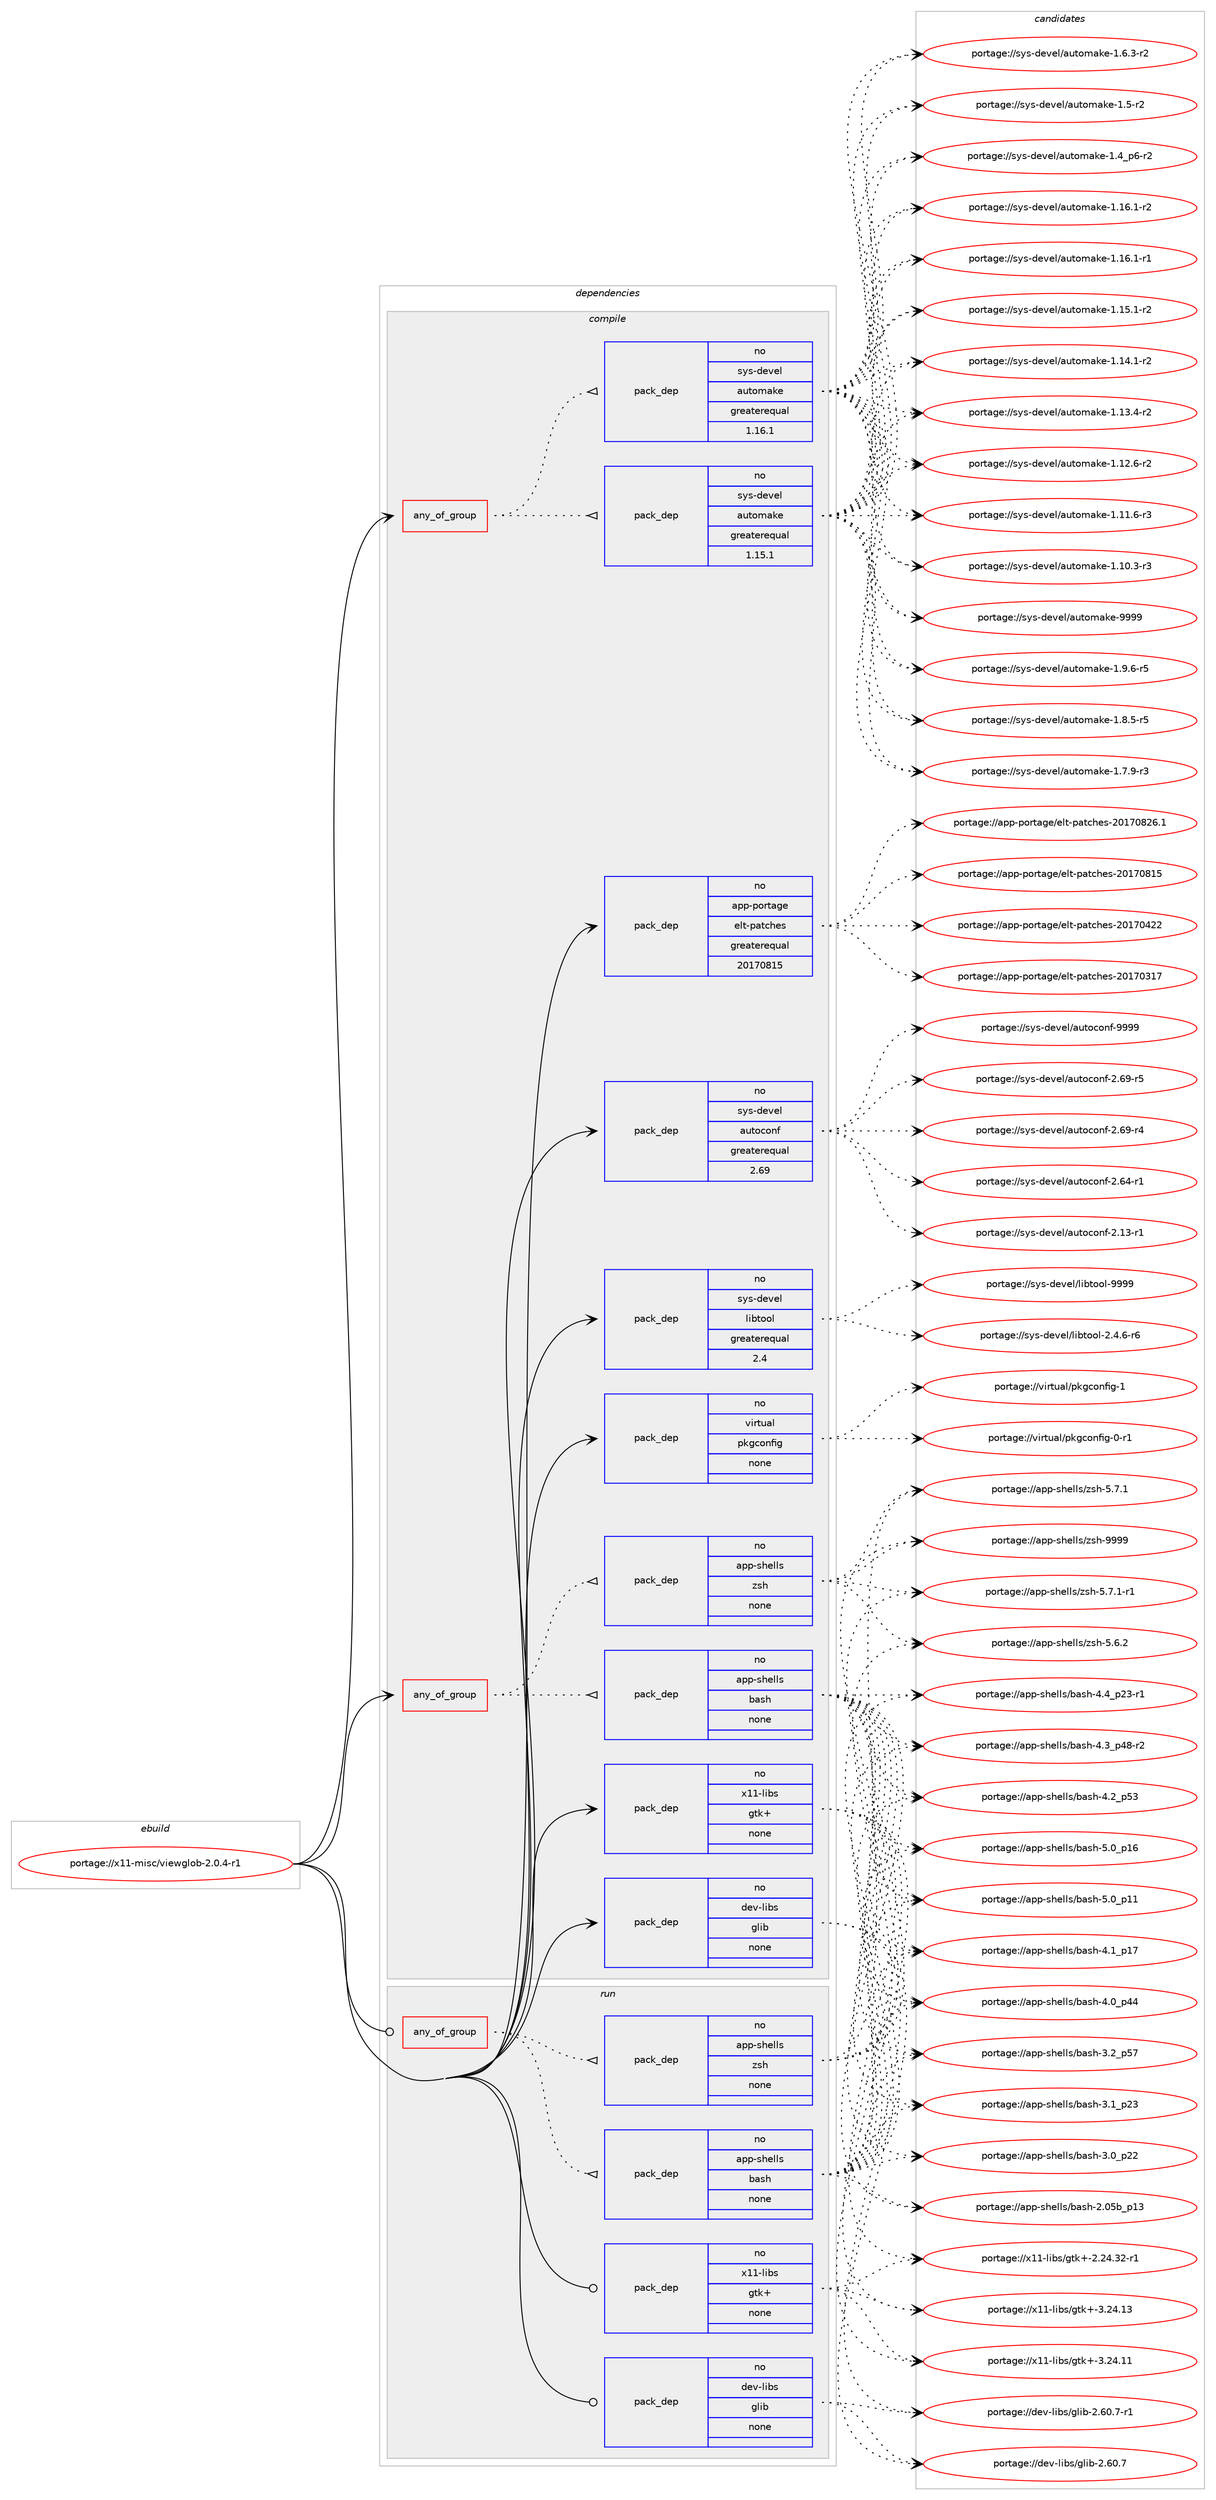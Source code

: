 digraph prolog {

# *************
# Graph options
# *************

newrank=true;
concentrate=true;
compound=true;
graph [rankdir=LR,fontname=Helvetica,fontsize=10,ranksep=1.5];#, ranksep=2.5, nodesep=0.2];
edge  [arrowhead=vee];
node  [fontname=Helvetica,fontsize=10];

# **********
# The ebuild
# **********

subgraph cluster_leftcol {
color=gray;
rank=same;
label=<<i>ebuild</i>>;
id [label="portage://x11-misc/viewglob-2.0.4-r1", color=red, width=4, href="../x11-misc/viewglob-2.0.4-r1.svg"];
}

# ****************
# The dependencies
# ****************

subgraph cluster_midcol {
color=gray;
label=<<i>dependencies</i>>;
subgraph cluster_compile {
fillcolor="#eeeeee";
style=filled;
label=<<i>compile</i>>;
subgraph any194 {
dependency12142 [label=<<TABLE BORDER="0" CELLBORDER="1" CELLSPACING="0" CELLPADDING="4"><TR><TD CELLPADDING="10">any_of_group</TD></TR></TABLE>>, shape=none, color=red];subgraph pack10175 {
dependency12143 [label=<<TABLE BORDER="0" CELLBORDER="1" CELLSPACING="0" CELLPADDING="4" WIDTH="220"><TR><TD ROWSPAN="6" CELLPADDING="30">pack_dep</TD></TR><TR><TD WIDTH="110">no</TD></TR><TR><TD>app-shells</TD></TR><TR><TD>bash</TD></TR><TR><TD>none</TD></TR><TR><TD></TD></TR></TABLE>>, shape=none, color=blue];
}
dependency12142:e -> dependency12143:w [weight=20,style="dotted",arrowhead="oinv"];
subgraph pack10176 {
dependency12144 [label=<<TABLE BORDER="0" CELLBORDER="1" CELLSPACING="0" CELLPADDING="4" WIDTH="220"><TR><TD ROWSPAN="6" CELLPADDING="30">pack_dep</TD></TR><TR><TD WIDTH="110">no</TD></TR><TR><TD>app-shells</TD></TR><TR><TD>zsh</TD></TR><TR><TD>none</TD></TR><TR><TD></TD></TR></TABLE>>, shape=none, color=blue];
}
dependency12142:e -> dependency12144:w [weight=20,style="dotted",arrowhead="oinv"];
}
id:e -> dependency12142:w [weight=20,style="solid",arrowhead="vee"];
subgraph any195 {
dependency12145 [label=<<TABLE BORDER="0" CELLBORDER="1" CELLSPACING="0" CELLPADDING="4"><TR><TD CELLPADDING="10">any_of_group</TD></TR></TABLE>>, shape=none, color=red];subgraph pack10177 {
dependency12146 [label=<<TABLE BORDER="0" CELLBORDER="1" CELLSPACING="0" CELLPADDING="4" WIDTH="220"><TR><TD ROWSPAN="6" CELLPADDING="30">pack_dep</TD></TR><TR><TD WIDTH="110">no</TD></TR><TR><TD>sys-devel</TD></TR><TR><TD>automake</TD></TR><TR><TD>greaterequal</TD></TR><TR><TD>1.16.1</TD></TR></TABLE>>, shape=none, color=blue];
}
dependency12145:e -> dependency12146:w [weight=20,style="dotted",arrowhead="oinv"];
subgraph pack10178 {
dependency12147 [label=<<TABLE BORDER="0" CELLBORDER="1" CELLSPACING="0" CELLPADDING="4" WIDTH="220"><TR><TD ROWSPAN="6" CELLPADDING="30">pack_dep</TD></TR><TR><TD WIDTH="110">no</TD></TR><TR><TD>sys-devel</TD></TR><TR><TD>automake</TD></TR><TR><TD>greaterequal</TD></TR><TR><TD>1.15.1</TD></TR></TABLE>>, shape=none, color=blue];
}
dependency12145:e -> dependency12147:w [weight=20,style="dotted",arrowhead="oinv"];
}
id:e -> dependency12145:w [weight=20,style="solid",arrowhead="vee"];
subgraph pack10179 {
dependency12148 [label=<<TABLE BORDER="0" CELLBORDER="1" CELLSPACING="0" CELLPADDING="4" WIDTH="220"><TR><TD ROWSPAN="6" CELLPADDING="30">pack_dep</TD></TR><TR><TD WIDTH="110">no</TD></TR><TR><TD>app-portage</TD></TR><TR><TD>elt-patches</TD></TR><TR><TD>greaterequal</TD></TR><TR><TD>20170815</TD></TR></TABLE>>, shape=none, color=blue];
}
id:e -> dependency12148:w [weight=20,style="solid",arrowhead="vee"];
subgraph pack10180 {
dependency12149 [label=<<TABLE BORDER="0" CELLBORDER="1" CELLSPACING="0" CELLPADDING="4" WIDTH="220"><TR><TD ROWSPAN="6" CELLPADDING="30">pack_dep</TD></TR><TR><TD WIDTH="110">no</TD></TR><TR><TD>dev-libs</TD></TR><TR><TD>glib</TD></TR><TR><TD>none</TD></TR><TR><TD></TD></TR></TABLE>>, shape=none, color=blue];
}
id:e -> dependency12149:w [weight=20,style="solid",arrowhead="vee"];
subgraph pack10181 {
dependency12150 [label=<<TABLE BORDER="0" CELLBORDER="1" CELLSPACING="0" CELLPADDING="4" WIDTH="220"><TR><TD ROWSPAN="6" CELLPADDING="30">pack_dep</TD></TR><TR><TD WIDTH="110">no</TD></TR><TR><TD>sys-devel</TD></TR><TR><TD>autoconf</TD></TR><TR><TD>greaterequal</TD></TR><TR><TD>2.69</TD></TR></TABLE>>, shape=none, color=blue];
}
id:e -> dependency12150:w [weight=20,style="solid",arrowhead="vee"];
subgraph pack10182 {
dependency12151 [label=<<TABLE BORDER="0" CELLBORDER="1" CELLSPACING="0" CELLPADDING="4" WIDTH="220"><TR><TD ROWSPAN="6" CELLPADDING="30">pack_dep</TD></TR><TR><TD WIDTH="110">no</TD></TR><TR><TD>sys-devel</TD></TR><TR><TD>libtool</TD></TR><TR><TD>greaterequal</TD></TR><TR><TD>2.4</TD></TR></TABLE>>, shape=none, color=blue];
}
id:e -> dependency12151:w [weight=20,style="solid",arrowhead="vee"];
subgraph pack10183 {
dependency12152 [label=<<TABLE BORDER="0" CELLBORDER="1" CELLSPACING="0" CELLPADDING="4" WIDTH="220"><TR><TD ROWSPAN="6" CELLPADDING="30">pack_dep</TD></TR><TR><TD WIDTH="110">no</TD></TR><TR><TD>virtual</TD></TR><TR><TD>pkgconfig</TD></TR><TR><TD>none</TD></TR><TR><TD></TD></TR></TABLE>>, shape=none, color=blue];
}
id:e -> dependency12152:w [weight=20,style="solid",arrowhead="vee"];
subgraph pack10184 {
dependency12153 [label=<<TABLE BORDER="0" CELLBORDER="1" CELLSPACING="0" CELLPADDING="4" WIDTH="220"><TR><TD ROWSPAN="6" CELLPADDING="30">pack_dep</TD></TR><TR><TD WIDTH="110">no</TD></TR><TR><TD>x11-libs</TD></TR><TR><TD>gtk+</TD></TR><TR><TD>none</TD></TR><TR><TD></TD></TR></TABLE>>, shape=none, color=blue];
}
id:e -> dependency12153:w [weight=20,style="solid",arrowhead="vee"];
}
subgraph cluster_compileandrun {
fillcolor="#eeeeee";
style=filled;
label=<<i>compile and run</i>>;
}
subgraph cluster_run {
fillcolor="#eeeeee";
style=filled;
label=<<i>run</i>>;
subgraph any196 {
dependency12154 [label=<<TABLE BORDER="0" CELLBORDER="1" CELLSPACING="0" CELLPADDING="4"><TR><TD CELLPADDING="10">any_of_group</TD></TR></TABLE>>, shape=none, color=red];subgraph pack10185 {
dependency12155 [label=<<TABLE BORDER="0" CELLBORDER="1" CELLSPACING="0" CELLPADDING="4" WIDTH="220"><TR><TD ROWSPAN="6" CELLPADDING="30">pack_dep</TD></TR><TR><TD WIDTH="110">no</TD></TR><TR><TD>app-shells</TD></TR><TR><TD>bash</TD></TR><TR><TD>none</TD></TR><TR><TD></TD></TR></TABLE>>, shape=none, color=blue];
}
dependency12154:e -> dependency12155:w [weight=20,style="dotted",arrowhead="oinv"];
subgraph pack10186 {
dependency12156 [label=<<TABLE BORDER="0" CELLBORDER="1" CELLSPACING="0" CELLPADDING="4" WIDTH="220"><TR><TD ROWSPAN="6" CELLPADDING="30">pack_dep</TD></TR><TR><TD WIDTH="110">no</TD></TR><TR><TD>app-shells</TD></TR><TR><TD>zsh</TD></TR><TR><TD>none</TD></TR><TR><TD></TD></TR></TABLE>>, shape=none, color=blue];
}
dependency12154:e -> dependency12156:w [weight=20,style="dotted",arrowhead="oinv"];
}
id:e -> dependency12154:w [weight=20,style="solid",arrowhead="odot"];
subgraph pack10187 {
dependency12157 [label=<<TABLE BORDER="0" CELLBORDER="1" CELLSPACING="0" CELLPADDING="4" WIDTH="220"><TR><TD ROWSPAN="6" CELLPADDING="30">pack_dep</TD></TR><TR><TD WIDTH="110">no</TD></TR><TR><TD>dev-libs</TD></TR><TR><TD>glib</TD></TR><TR><TD>none</TD></TR><TR><TD></TD></TR></TABLE>>, shape=none, color=blue];
}
id:e -> dependency12157:w [weight=20,style="solid",arrowhead="odot"];
subgraph pack10188 {
dependency12158 [label=<<TABLE BORDER="0" CELLBORDER="1" CELLSPACING="0" CELLPADDING="4" WIDTH="220"><TR><TD ROWSPAN="6" CELLPADDING="30">pack_dep</TD></TR><TR><TD WIDTH="110">no</TD></TR><TR><TD>x11-libs</TD></TR><TR><TD>gtk+</TD></TR><TR><TD>none</TD></TR><TR><TD></TD></TR></TABLE>>, shape=none, color=blue];
}
id:e -> dependency12158:w [weight=20,style="solid",arrowhead="odot"];
}
}

# **************
# The candidates
# **************

subgraph cluster_choices {
rank=same;
color=gray;
label=<<i>candidates</i>>;

subgraph choice10175 {
color=black;
nodesep=1;
choice971121124511510410110810811547989711510445534648951124954 [label="portage://app-shells/bash-5.0_p16", color=red, width=4,href="../app-shells/bash-5.0_p16.svg"];
choice971121124511510410110810811547989711510445534648951124949 [label="portage://app-shells/bash-5.0_p11", color=red, width=4,href="../app-shells/bash-5.0_p11.svg"];
choice9711211245115104101108108115479897115104455246529511250514511449 [label="portage://app-shells/bash-4.4_p23-r1", color=red, width=4,href="../app-shells/bash-4.4_p23-r1.svg"];
choice9711211245115104101108108115479897115104455246519511252564511450 [label="portage://app-shells/bash-4.3_p48-r2", color=red, width=4,href="../app-shells/bash-4.3_p48-r2.svg"];
choice971121124511510410110810811547989711510445524650951125351 [label="portage://app-shells/bash-4.2_p53", color=red, width=4,href="../app-shells/bash-4.2_p53.svg"];
choice971121124511510410110810811547989711510445524649951124955 [label="portage://app-shells/bash-4.1_p17", color=red, width=4,href="../app-shells/bash-4.1_p17.svg"];
choice971121124511510410110810811547989711510445524648951125252 [label="portage://app-shells/bash-4.0_p44", color=red, width=4,href="../app-shells/bash-4.0_p44.svg"];
choice971121124511510410110810811547989711510445514650951125355 [label="portage://app-shells/bash-3.2_p57", color=red, width=4,href="../app-shells/bash-3.2_p57.svg"];
choice971121124511510410110810811547989711510445514649951125051 [label="portage://app-shells/bash-3.1_p23", color=red, width=4,href="../app-shells/bash-3.1_p23.svg"];
choice971121124511510410110810811547989711510445514648951125050 [label="portage://app-shells/bash-3.0_p22", color=red, width=4,href="../app-shells/bash-3.0_p22.svg"];
choice9711211245115104101108108115479897115104455046485398951124951 [label="portage://app-shells/bash-2.05b_p13", color=red, width=4,href="../app-shells/bash-2.05b_p13.svg"];
dependency12143:e -> choice971121124511510410110810811547989711510445534648951124954:w [style=dotted,weight="100"];
dependency12143:e -> choice971121124511510410110810811547989711510445534648951124949:w [style=dotted,weight="100"];
dependency12143:e -> choice9711211245115104101108108115479897115104455246529511250514511449:w [style=dotted,weight="100"];
dependency12143:e -> choice9711211245115104101108108115479897115104455246519511252564511450:w [style=dotted,weight="100"];
dependency12143:e -> choice971121124511510410110810811547989711510445524650951125351:w [style=dotted,weight="100"];
dependency12143:e -> choice971121124511510410110810811547989711510445524649951124955:w [style=dotted,weight="100"];
dependency12143:e -> choice971121124511510410110810811547989711510445524648951125252:w [style=dotted,weight="100"];
dependency12143:e -> choice971121124511510410110810811547989711510445514650951125355:w [style=dotted,weight="100"];
dependency12143:e -> choice971121124511510410110810811547989711510445514649951125051:w [style=dotted,weight="100"];
dependency12143:e -> choice971121124511510410110810811547989711510445514648951125050:w [style=dotted,weight="100"];
dependency12143:e -> choice9711211245115104101108108115479897115104455046485398951124951:w [style=dotted,weight="100"];
}
subgraph choice10176 {
color=black;
nodesep=1;
choice9711211245115104101108108115471221151044557575757 [label="portage://app-shells/zsh-9999", color=red, width=4,href="../app-shells/zsh-9999.svg"];
choice9711211245115104101108108115471221151044553465546494511449 [label="portage://app-shells/zsh-5.7.1-r1", color=red, width=4,href="../app-shells/zsh-5.7.1-r1.svg"];
choice971121124511510410110810811547122115104455346554649 [label="portage://app-shells/zsh-5.7.1", color=red, width=4,href="../app-shells/zsh-5.7.1.svg"];
choice971121124511510410110810811547122115104455346544650 [label="portage://app-shells/zsh-5.6.2", color=red, width=4,href="../app-shells/zsh-5.6.2.svg"];
dependency12144:e -> choice9711211245115104101108108115471221151044557575757:w [style=dotted,weight="100"];
dependency12144:e -> choice9711211245115104101108108115471221151044553465546494511449:w [style=dotted,weight="100"];
dependency12144:e -> choice971121124511510410110810811547122115104455346554649:w [style=dotted,weight="100"];
dependency12144:e -> choice971121124511510410110810811547122115104455346544650:w [style=dotted,weight="100"];
}
subgraph choice10177 {
color=black;
nodesep=1;
choice115121115451001011181011084797117116111109971071014557575757 [label="portage://sys-devel/automake-9999", color=red, width=4,href="../sys-devel/automake-9999.svg"];
choice115121115451001011181011084797117116111109971071014549465746544511453 [label="portage://sys-devel/automake-1.9.6-r5", color=red, width=4,href="../sys-devel/automake-1.9.6-r5.svg"];
choice115121115451001011181011084797117116111109971071014549465646534511453 [label="portage://sys-devel/automake-1.8.5-r5", color=red, width=4,href="../sys-devel/automake-1.8.5-r5.svg"];
choice115121115451001011181011084797117116111109971071014549465546574511451 [label="portage://sys-devel/automake-1.7.9-r3", color=red, width=4,href="../sys-devel/automake-1.7.9-r3.svg"];
choice115121115451001011181011084797117116111109971071014549465446514511450 [label="portage://sys-devel/automake-1.6.3-r2", color=red, width=4,href="../sys-devel/automake-1.6.3-r2.svg"];
choice11512111545100101118101108479711711611110997107101454946534511450 [label="portage://sys-devel/automake-1.5-r2", color=red, width=4,href="../sys-devel/automake-1.5-r2.svg"];
choice115121115451001011181011084797117116111109971071014549465295112544511450 [label="portage://sys-devel/automake-1.4_p6-r2", color=red, width=4,href="../sys-devel/automake-1.4_p6-r2.svg"];
choice11512111545100101118101108479711711611110997107101454946495446494511450 [label="portage://sys-devel/automake-1.16.1-r2", color=red, width=4,href="../sys-devel/automake-1.16.1-r2.svg"];
choice11512111545100101118101108479711711611110997107101454946495446494511449 [label="portage://sys-devel/automake-1.16.1-r1", color=red, width=4,href="../sys-devel/automake-1.16.1-r1.svg"];
choice11512111545100101118101108479711711611110997107101454946495346494511450 [label="portage://sys-devel/automake-1.15.1-r2", color=red, width=4,href="../sys-devel/automake-1.15.1-r2.svg"];
choice11512111545100101118101108479711711611110997107101454946495246494511450 [label="portage://sys-devel/automake-1.14.1-r2", color=red, width=4,href="../sys-devel/automake-1.14.1-r2.svg"];
choice11512111545100101118101108479711711611110997107101454946495146524511450 [label="portage://sys-devel/automake-1.13.4-r2", color=red, width=4,href="../sys-devel/automake-1.13.4-r2.svg"];
choice11512111545100101118101108479711711611110997107101454946495046544511450 [label="portage://sys-devel/automake-1.12.6-r2", color=red, width=4,href="../sys-devel/automake-1.12.6-r2.svg"];
choice11512111545100101118101108479711711611110997107101454946494946544511451 [label="portage://sys-devel/automake-1.11.6-r3", color=red, width=4,href="../sys-devel/automake-1.11.6-r3.svg"];
choice11512111545100101118101108479711711611110997107101454946494846514511451 [label="portage://sys-devel/automake-1.10.3-r3", color=red, width=4,href="../sys-devel/automake-1.10.3-r3.svg"];
dependency12146:e -> choice115121115451001011181011084797117116111109971071014557575757:w [style=dotted,weight="100"];
dependency12146:e -> choice115121115451001011181011084797117116111109971071014549465746544511453:w [style=dotted,weight="100"];
dependency12146:e -> choice115121115451001011181011084797117116111109971071014549465646534511453:w [style=dotted,weight="100"];
dependency12146:e -> choice115121115451001011181011084797117116111109971071014549465546574511451:w [style=dotted,weight="100"];
dependency12146:e -> choice115121115451001011181011084797117116111109971071014549465446514511450:w [style=dotted,weight="100"];
dependency12146:e -> choice11512111545100101118101108479711711611110997107101454946534511450:w [style=dotted,weight="100"];
dependency12146:e -> choice115121115451001011181011084797117116111109971071014549465295112544511450:w [style=dotted,weight="100"];
dependency12146:e -> choice11512111545100101118101108479711711611110997107101454946495446494511450:w [style=dotted,weight="100"];
dependency12146:e -> choice11512111545100101118101108479711711611110997107101454946495446494511449:w [style=dotted,weight="100"];
dependency12146:e -> choice11512111545100101118101108479711711611110997107101454946495346494511450:w [style=dotted,weight="100"];
dependency12146:e -> choice11512111545100101118101108479711711611110997107101454946495246494511450:w [style=dotted,weight="100"];
dependency12146:e -> choice11512111545100101118101108479711711611110997107101454946495146524511450:w [style=dotted,weight="100"];
dependency12146:e -> choice11512111545100101118101108479711711611110997107101454946495046544511450:w [style=dotted,weight="100"];
dependency12146:e -> choice11512111545100101118101108479711711611110997107101454946494946544511451:w [style=dotted,weight="100"];
dependency12146:e -> choice11512111545100101118101108479711711611110997107101454946494846514511451:w [style=dotted,weight="100"];
}
subgraph choice10178 {
color=black;
nodesep=1;
choice115121115451001011181011084797117116111109971071014557575757 [label="portage://sys-devel/automake-9999", color=red, width=4,href="../sys-devel/automake-9999.svg"];
choice115121115451001011181011084797117116111109971071014549465746544511453 [label="portage://sys-devel/automake-1.9.6-r5", color=red, width=4,href="../sys-devel/automake-1.9.6-r5.svg"];
choice115121115451001011181011084797117116111109971071014549465646534511453 [label="portage://sys-devel/automake-1.8.5-r5", color=red, width=4,href="../sys-devel/automake-1.8.5-r5.svg"];
choice115121115451001011181011084797117116111109971071014549465546574511451 [label="portage://sys-devel/automake-1.7.9-r3", color=red, width=4,href="../sys-devel/automake-1.7.9-r3.svg"];
choice115121115451001011181011084797117116111109971071014549465446514511450 [label="portage://sys-devel/automake-1.6.3-r2", color=red, width=4,href="../sys-devel/automake-1.6.3-r2.svg"];
choice11512111545100101118101108479711711611110997107101454946534511450 [label="portage://sys-devel/automake-1.5-r2", color=red, width=4,href="../sys-devel/automake-1.5-r2.svg"];
choice115121115451001011181011084797117116111109971071014549465295112544511450 [label="portage://sys-devel/automake-1.4_p6-r2", color=red, width=4,href="../sys-devel/automake-1.4_p6-r2.svg"];
choice11512111545100101118101108479711711611110997107101454946495446494511450 [label="portage://sys-devel/automake-1.16.1-r2", color=red, width=4,href="../sys-devel/automake-1.16.1-r2.svg"];
choice11512111545100101118101108479711711611110997107101454946495446494511449 [label="portage://sys-devel/automake-1.16.1-r1", color=red, width=4,href="../sys-devel/automake-1.16.1-r1.svg"];
choice11512111545100101118101108479711711611110997107101454946495346494511450 [label="portage://sys-devel/automake-1.15.1-r2", color=red, width=4,href="../sys-devel/automake-1.15.1-r2.svg"];
choice11512111545100101118101108479711711611110997107101454946495246494511450 [label="portage://sys-devel/automake-1.14.1-r2", color=red, width=4,href="../sys-devel/automake-1.14.1-r2.svg"];
choice11512111545100101118101108479711711611110997107101454946495146524511450 [label="portage://sys-devel/automake-1.13.4-r2", color=red, width=4,href="../sys-devel/automake-1.13.4-r2.svg"];
choice11512111545100101118101108479711711611110997107101454946495046544511450 [label="portage://sys-devel/automake-1.12.6-r2", color=red, width=4,href="../sys-devel/automake-1.12.6-r2.svg"];
choice11512111545100101118101108479711711611110997107101454946494946544511451 [label="portage://sys-devel/automake-1.11.6-r3", color=red, width=4,href="../sys-devel/automake-1.11.6-r3.svg"];
choice11512111545100101118101108479711711611110997107101454946494846514511451 [label="portage://sys-devel/automake-1.10.3-r3", color=red, width=4,href="../sys-devel/automake-1.10.3-r3.svg"];
dependency12147:e -> choice115121115451001011181011084797117116111109971071014557575757:w [style=dotted,weight="100"];
dependency12147:e -> choice115121115451001011181011084797117116111109971071014549465746544511453:w [style=dotted,weight="100"];
dependency12147:e -> choice115121115451001011181011084797117116111109971071014549465646534511453:w [style=dotted,weight="100"];
dependency12147:e -> choice115121115451001011181011084797117116111109971071014549465546574511451:w [style=dotted,weight="100"];
dependency12147:e -> choice115121115451001011181011084797117116111109971071014549465446514511450:w [style=dotted,weight="100"];
dependency12147:e -> choice11512111545100101118101108479711711611110997107101454946534511450:w [style=dotted,weight="100"];
dependency12147:e -> choice115121115451001011181011084797117116111109971071014549465295112544511450:w [style=dotted,weight="100"];
dependency12147:e -> choice11512111545100101118101108479711711611110997107101454946495446494511450:w [style=dotted,weight="100"];
dependency12147:e -> choice11512111545100101118101108479711711611110997107101454946495446494511449:w [style=dotted,weight="100"];
dependency12147:e -> choice11512111545100101118101108479711711611110997107101454946495346494511450:w [style=dotted,weight="100"];
dependency12147:e -> choice11512111545100101118101108479711711611110997107101454946495246494511450:w [style=dotted,weight="100"];
dependency12147:e -> choice11512111545100101118101108479711711611110997107101454946495146524511450:w [style=dotted,weight="100"];
dependency12147:e -> choice11512111545100101118101108479711711611110997107101454946495046544511450:w [style=dotted,weight="100"];
dependency12147:e -> choice11512111545100101118101108479711711611110997107101454946494946544511451:w [style=dotted,weight="100"];
dependency12147:e -> choice11512111545100101118101108479711711611110997107101454946494846514511451:w [style=dotted,weight="100"];
}
subgraph choice10179 {
color=black;
nodesep=1;
choice971121124511211111411697103101471011081164511297116991041011154550484955485650544649 [label="portage://app-portage/elt-patches-20170826.1", color=red, width=4,href="../app-portage/elt-patches-20170826.1.svg"];
choice97112112451121111141169710310147101108116451129711699104101115455048495548564953 [label="portage://app-portage/elt-patches-20170815", color=red, width=4,href="../app-portage/elt-patches-20170815.svg"];
choice97112112451121111141169710310147101108116451129711699104101115455048495548525050 [label="portage://app-portage/elt-patches-20170422", color=red, width=4,href="../app-portage/elt-patches-20170422.svg"];
choice97112112451121111141169710310147101108116451129711699104101115455048495548514955 [label="portage://app-portage/elt-patches-20170317", color=red, width=4,href="../app-portage/elt-patches-20170317.svg"];
dependency12148:e -> choice971121124511211111411697103101471011081164511297116991041011154550484955485650544649:w [style=dotted,weight="100"];
dependency12148:e -> choice97112112451121111141169710310147101108116451129711699104101115455048495548564953:w [style=dotted,weight="100"];
dependency12148:e -> choice97112112451121111141169710310147101108116451129711699104101115455048495548525050:w [style=dotted,weight="100"];
dependency12148:e -> choice97112112451121111141169710310147101108116451129711699104101115455048495548514955:w [style=dotted,weight="100"];
}
subgraph choice10180 {
color=black;
nodesep=1;
choice10010111845108105981154710310810598455046544846554511449 [label="portage://dev-libs/glib-2.60.7-r1", color=red, width=4,href="../dev-libs/glib-2.60.7-r1.svg"];
choice1001011184510810598115471031081059845504654484655 [label="portage://dev-libs/glib-2.60.7", color=red, width=4,href="../dev-libs/glib-2.60.7.svg"];
dependency12149:e -> choice10010111845108105981154710310810598455046544846554511449:w [style=dotted,weight="100"];
dependency12149:e -> choice1001011184510810598115471031081059845504654484655:w [style=dotted,weight="100"];
}
subgraph choice10181 {
color=black;
nodesep=1;
choice115121115451001011181011084797117116111991111101024557575757 [label="portage://sys-devel/autoconf-9999", color=red, width=4,href="../sys-devel/autoconf-9999.svg"];
choice1151211154510010111810110847971171161119911111010245504654574511453 [label="portage://sys-devel/autoconf-2.69-r5", color=red, width=4,href="../sys-devel/autoconf-2.69-r5.svg"];
choice1151211154510010111810110847971171161119911111010245504654574511452 [label="portage://sys-devel/autoconf-2.69-r4", color=red, width=4,href="../sys-devel/autoconf-2.69-r4.svg"];
choice1151211154510010111810110847971171161119911111010245504654524511449 [label="portage://sys-devel/autoconf-2.64-r1", color=red, width=4,href="../sys-devel/autoconf-2.64-r1.svg"];
choice1151211154510010111810110847971171161119911111010245504649514511449 [label="portage://sys-devel/autoconf-2.13-r1", color=red, width=4,href="../sys-devel/autoconf-2.13-r1.svg"];
dependency12150:e -> choice115121115451001011181011084797117116111991111101024557575757:w [style=dotted,weight="100"];
dependency12150:e -> choice1151211154510010111810110847971171161119911111010245504654574511453:w [style=dotted,weight="100"];
dependency12150:e -> choice1151211154510010111810110847971171161119911111010245504654574511452:w [style=dotted,weight="100"];
dependency12150:e -> choice1151211154510010111810110847971171161119911111010245504654524511449:w [style=dotted,weight="100"];
dependency12150:e -> choice1151211154510010111810110847971171161119911111010245504649514511449:w [style=dotted,weight="100"];
}
subgraph choice10182 {
color=black;
nodesep=1;
choice1151211154510010111810110847108105981161111111084557575757 [label="portage://sys-devel/libtool-9999", color=red, width=4,href="../sys-devel/libtool-9999.svg"];
choice1151211154510010111810110847108105981161111111084550465246544511454 [label="portage://sys-devel/libtool-2.4.6-r6", color=red, width=4,href="../sys-devel/libtool-2.4.6-r6.svg"];
dependency12151:e -> choice1151211154510010111810110847108105981161111111084557575757:w [style=dotted,weight="100"];
dependency12151:e -> choice1151211154510010111810110847108105981161111111084550465246544511454:w [style=dotted,weight="100"];
}
subgraph choice10183 {
color=black;
nodesep=1;
choice1181051141161179710847112107103991111101021051034549 [label="portage://virtual/pkgconfig-1", color=red, width=4,href="../virtual/pkgconfig-1.svg"];
choice11810511411611797108471121071039911111010210510345484511449 [label="portage://virtual/pkgconfig-0-r1", color=red, width=4,href="../virtual/pkgconfig-0-r1.svg"];
dependency12152:e -> choice1181051141161179710847112107103991111101021051034549:w [style=dotted,weight="100"];
dependency12152:e -> choice11810511411611797108471121071039911111010210510345484511449:w [style=dotted,weight="100"];
}
subgraph choice10184 {
color=black;
nodesep=1;
choice1204949451081059811547103116107434551465052464951 [label="portage://x11-libs/gtk+-3.24.13", color=red, width=4,href="../x11-libs/gtk+-3.24.13.svg"];
choice1204949451081059811547103116107434551465052464949 [label="portage://x11-libs/gtk+-3.24.11", color=red, width=4,href="../x11-libs/gtk+-3.24.11.svg"];
choice12049494510810598115471031161074345504650524651504511449 [label="portage://x11-libs/gtk+-2.24.32-r1", color=red, width=4,href="../x11-libs/gtk+-2.24.32-r1.svg"];
dependency12153:e -> choice1204949451081059811547103116107434551465052464951:w [style=dotted,weight="100"];
dependency12153:e -> choice1204949451081059811547103116107434551465052464949:w [style=dotted,weight="100"];
dependency12153:e -> choice12049494510810598115471031161074345504650524651504511449:w [style=dotted,weight="100"];
}
subgraph choice10185 {
color=black;
nodesep=1;
choice971121124511510410110810811547989711510445534648951124954 [label="portage://app-shells/bash-5.0_p16", color=red, width=4,href="../app-shells/bash-5.0_p16.svg"];
choice971121124511510410110810811547989711510445534648951124949 [label="portage://app-shells/bash-5.0_p11", color=red, width=4,href="../app-shells/bash-5.0_p11.svg"];
choice9711211245115104101108108115479897115104455246529511250514511449 [label="portage://app-shells/bash-4.4_p23-r1", color=red, width=4,href="../app-shells/bash-4.4_p23-r1.svg"];
choice9711211245115104101108108115479897115104455246519511252564511450 [label="portage://app-shells/bash-4.3_p48-r2", color=red, width=4,href="../app-shells/bash-4.3_p48-r2.svg"];
choice971121124511510410110810811547989711510445524650951125351 [label="portage://app-shells/bash-4.2_p53", color=red, width=4,href="../app-shells/bash-4.2_p53.svg"];
choice971121124511510410110810811547989711510445524649951124955 [label="portage://app-shells/bash-4.1_p17", color=red, width=4,href="../app-shells/bash-4.1_p17.svg"];
choice971121124511510410110810811547989711510445524648951125252 [label="portage://app-shells/bash-4.0_p44", color=red, width=4,href="../app-shells/bash-4.0_p44.svg"];
choice971121124511510410110810811547989711510445514650951125355 [label="portage://app-shells/bash-3.2_p57", color=red, width=4,href="../app-shells/bash-3.2_p57.svg"];
choice971121124511510410110810811547989711510445514649951125051 [label="portage://app-shells/bash-3.1_p23", color=red, width=4,href="../app-shells/bash-3.1_p23.svg"];
choice971121124511510410110810811547989711510445514648951125050 [label="portage://app-shells/bash-3.0_p22", color=red, width=4,href="../app-shells/bash-3.0_p22.svg"];
choice9711211245115104101108108115479897115104455046485398951124951 [label="portage://app-shells/bash-2.05b_p13", color=red, width=4,href="../app-shells/bash-2.05b_p13.svg"];
dependency12155:e -> choice971121124511510410110810811547989711510445534648951124954:w [style=dotted,weight="100"];
dependency12155:e -> choice971121124511510410110810811547989711510445534648951124949:w [style=dotted,weight="100"];
dependency12155:e -> choice9711211245115104101108108115479897115104455246529511250514511449:w [style=dotted,weight="100"];
dependency12155:e -> choice9711211245115104101108108115479897115104455246519511252564511450:w [style=dotted,weight="100"];
dependency12155:e -> choice971121124511510410110810811547989711510445524650951125351:w [style=dotted,weight="100"];
dependency12155:e -> choice971121124511510410110810811547989711510445524649951124955:w [style=dotted,weight="100"];
dependency12155:e -> choice971121124511510410110810811547989711510445524648951125252:w [style=dotted,weight="100"];
dependency12155:e -> choice971121124511510410110810811547989711510445514650951125355:w [style=dotted,weight="100"];
dependency12155:e -> choice971121124511510410110810811547989711510445514649951125051:w [style=dotted,weight="100"];
dependency12155:e -> choice971121124511510410110810811547989711510445514648951125050:w [style=dotted,weight="100"];
dependency12155:e -> choice9711211245115104101108108115479897115104455046485398951124951:w [style=dotted,weight="100"];
}
subgraph choice10186 {
color=black;
nodesep=1;
choice9711211245115104101108108115471221151044557575757 [label="portage://app-shells/zsh-9999", color=red, width=4,href="../app-shells/zsh-9999.svg"];
choice9711211245115104101108108115471221151044553465546494511449 [label="portage://app-shells/zsh-5.7.1-r1", color=red, width=4,href="../app-shells/zsh-5.7.1-r1.svg"];
choice971121124511510410110810811547122115104455346554649 [label="portage://app-shells/zsh-5.7.1", color=red, width=4,href="../app-shells/zsh-5.7.1.svg"];
choice971121124511510410110810811547122115104455346544650 [label="portage://app-shells/zsh-5.6.2", color=red, width=4,href="../app-shells/zsh-5.6.2.svg"];
dependency12156:e -> choice9711211245115104101108108115471221151044557575757:w [style=dotted,weight="100"];
dependency12156:e -> choice9711211245115104101108108115471221151044553465546494511449:w [style=dotted,weight="100"];
dependency12156:e -> choice971121124511510410110810811547122115104455346554649:w [style=dotted,weight="100"];
dependency12156:e -> choice971121124511510410110810811547122115104455346544650:w [style=dotted,weight="100"];
}
subgraph choice10187 {
color=black;
nodesep=1;
choice10010111845108105981154710310810598455046544846554511449 [label="portage://dev-libs/glib-2.60.7-r1", color=red, width=4,href="../dev-libs/glib-2.60.7-r1.svg"];
choice1001011184510810598115471031081059845504654484655 [label="portage://dev-libs/glib-2.60.7", color=red, width=4,href="../dev-libs/glib-2.60.7.svg"];
dependency12157:e -> choice10010111845108105981154710310810598455046544846554511449:w [style=dotted,weight="100"];
dependency12157:e -> choice1001011184510810598115471031081059845504654484655:w [style=dotted,weight="100"];
}
subgraph choice10188 {
color=black;
nodesep=1;
choice1204949451081059811547103116107434551465052464951 [label="portage://x11-libs/gtk+-3.24.13", color=red, width=4,href="../x11-libs/gtk+-3.24.13.svg"];
choice1204949451081059811547103116107434551465052464949 [label="portage://x11-libs/gtk+-3.24.11", color=red, width=4,href="../x11-libs/gtk+-3.24.11.svg"];
choice12049494510810598115471031161074345504650524651504511449 [label="portage://x11-libs/gtk+-2.24.32-r1", color=red, width=4,href="../x11-libs/gtk+-2.24.32-r1.svg"];
dependency12158:e -> choice1204949451081059811547103116107434551465052464951:w [style=dotted,weight="100"];
dependency12158:e -> choice1204949451081059811547103116107434551465052464949:w [style=dotted,weight="100"];
dependency12158:e -> choice12049494510810598115471031161074345504650524651504511449:w [style=dotted,weight="100"];
}
}

}
